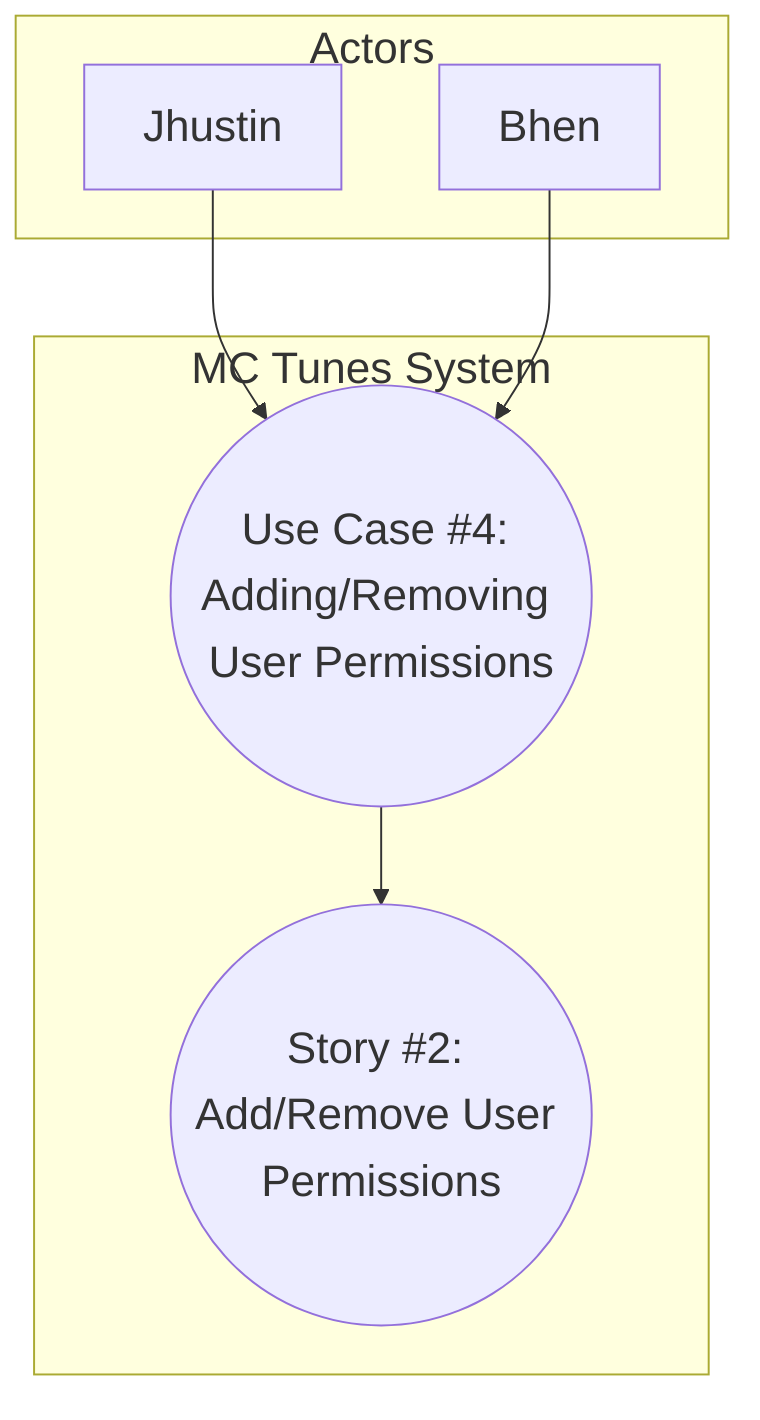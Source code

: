 ---
config:
  layout: dagre
  themeVariables:
    fontSize: 22.5px
---
flowchart TD
 subgraph Actors["Actors"]
        A1["Jhustin"]
        A2["Bhen"]
  end
 subgraph System["MC Tunes System"]
        UC4(("Use Case #4: Adding/Removing User Permissions"))
        US7(("Story #2: Add/Remove User Permissions"))
  end
    A1 --> UC4
    A2 --> UC4
    UC4 --> US7